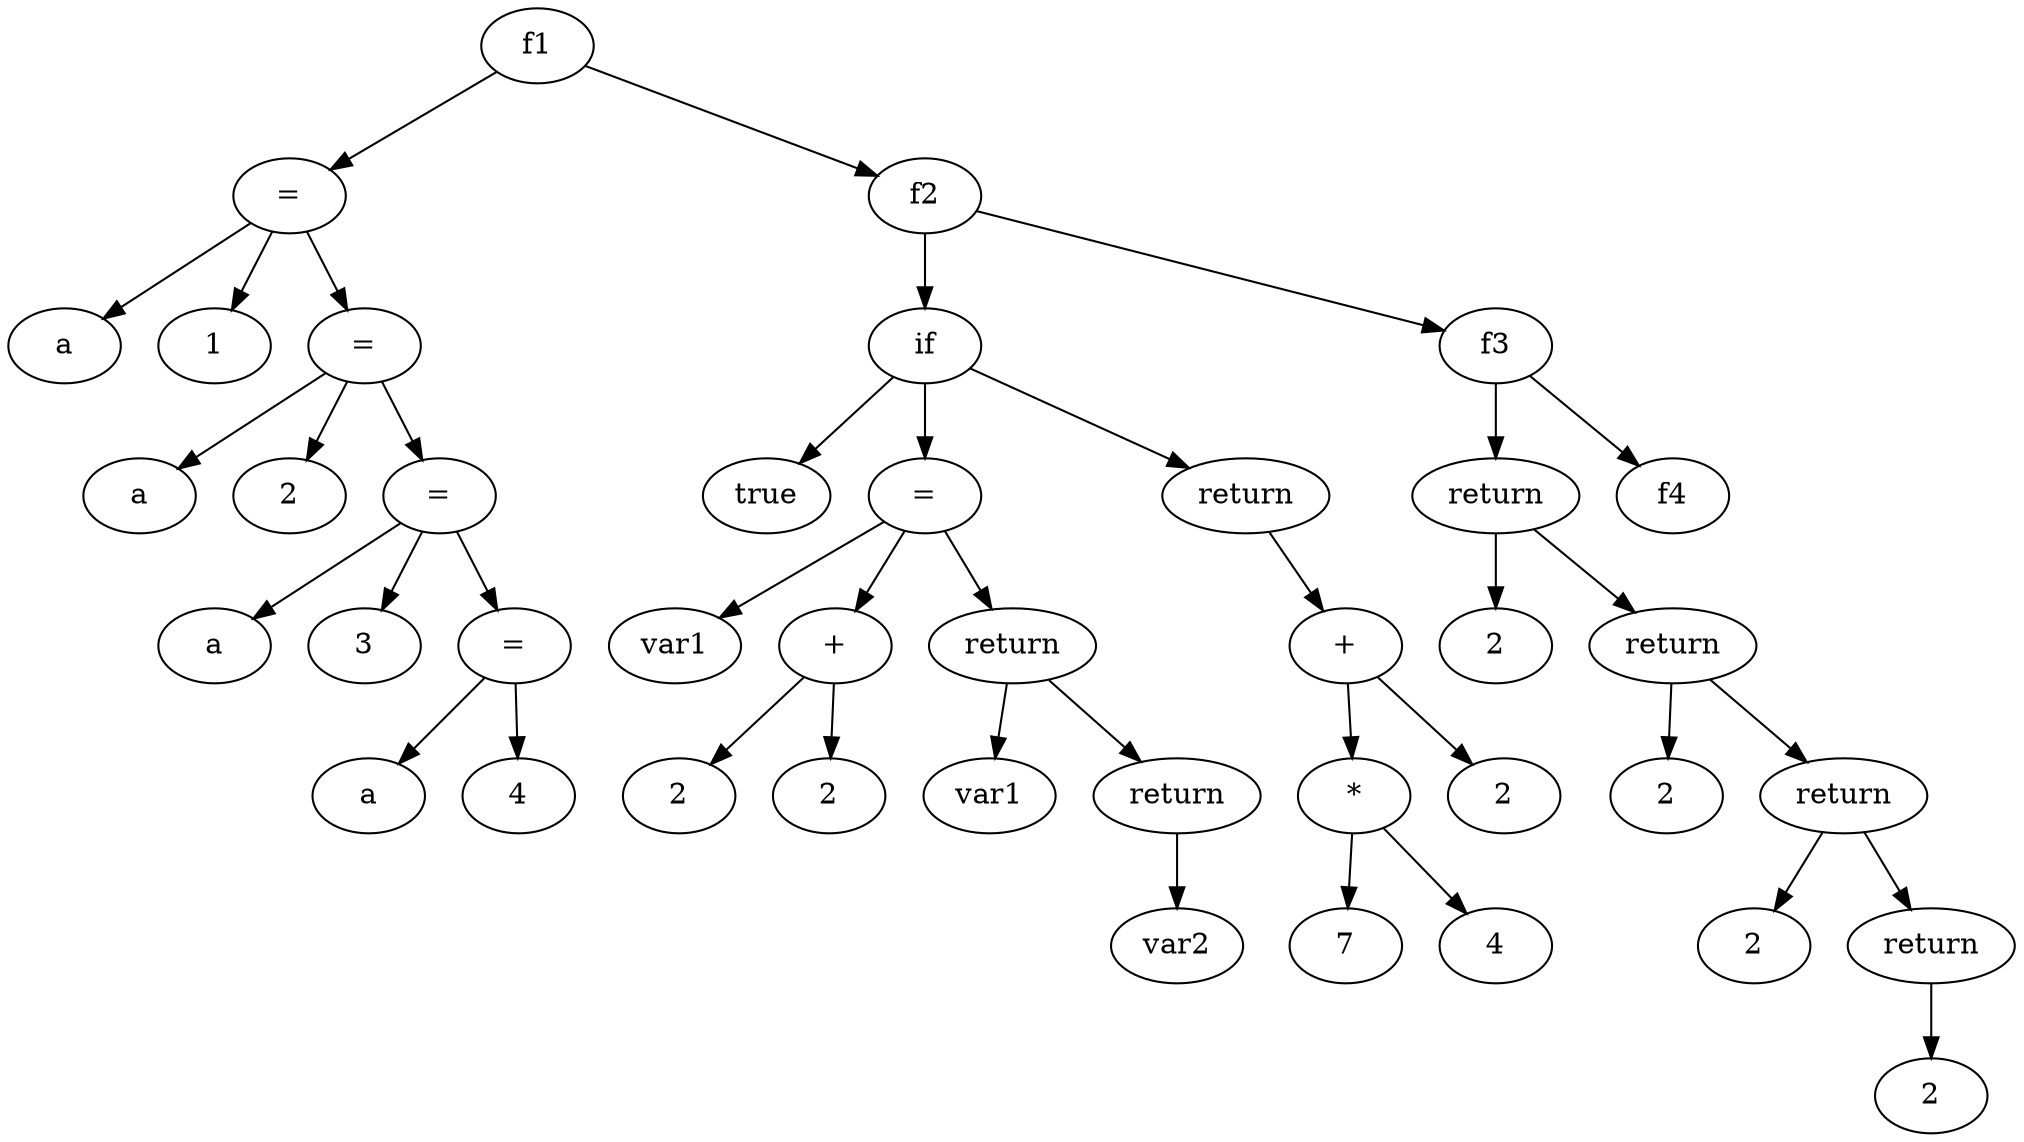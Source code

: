 # Executado assim: ./output2dot.sh 
# https://graphviz.org/doc/info/lang.html
digraph {
  x55856ecce430 -> x55856ecce550
  x55856ecce550 -> x55856ecce5a0
  x55856ecce5a0 [label="a"]
  x55856ecce550 -> x55856ecce520
  x55856ecce520 [label="1"]
  x55856ecce550 -> x55856ecce6a0
  x55856ecce6a0 -> x55856ecce6f0
  x55856ecce6f0 [label="a"]
  x55856ecce6a0 -> x55856ecce670
  x55856ecce670 [label="2"]
  x55856ecce6a0 -> x55856ecce7f0
  x55856ecce7f0 -> x55856ecce840
  x55856ecce840 [label="a"]
  x55856ecce7f0 -> x55856ecce7c0
  x55856ecce7c0 [label="3"]
  x55856ecce7f0 -> x55856ecce940
  x55856ecce940 -> x55856ecce990
  x55856ecce990 [label="a"]
  x55856ecce940 -> x55856ecce910
  x55856ecce910 [label="4"]
  x55856ecce940 [label="="]
  x55856ecce7f0 [label="="]
  x55856ecce6a0 [label="="]
  x55856ecce550 [label="="]
  x55856ecce430 -> x55856eccea40
  x55856eccea40 -> x55856ecceed0
  x55856ecceed0 -> x55856ecceab0
  x55856ecceab0 [label="true"]
  x55856ecceed0 -> x55856eccec70
  x55856eccec70 -> x55856eccecc0
  x55856eccecc0 [label="var1"]
  x55856eccec70 -> x55856eccec00
  x55856eccec00 -> x55856ecceb60
  x55856ecceb60 [label="2"]
  x55856eccec00 -> x55856eccebd0
  x55856eccebd0 [label="2"]
  x55856eccec00 [label="+"]
  x55856eccec70 -> x55856ecced80
  x55856ecced80 -> x55856ecced50
  x55856ecced50 [label="var1"]
  x55856ecced80 -> x55856eccee60
  x55856eccee60 -> x55856eccee30
  x55856eccee30 [label="var2"]
  x55856eccee60 [label="return"]
  x55856ecced80 [label="return"]
  x55856eccec70 [label="="]
  x55856ecceed0 -> x55856eccf170
  x55856eccf170 -> x55856eccf100
  x55856eccf100 -> x55856eccf020
  x55856eccf020 -> x55856eccef80
  x55856eccef80 [label="7"]
  x55856eccf020 -> x55856ecceff0
  x55856ecceff0 [label="4"]
  x55856eccf020 [label="*"]
  x55856eccf100 -> x55856eccf0d0
  x55856eccf0d0 [label="2"]
  x55856eccf100 [label="+"]
  x55856eccf170 [label="return"]
  x55856ecceed0 [label="if"]
  x55856eccea40 -> x55856eccf240
  x55856eccf240 -> x55856eccf2e0
  x55856eccf2e0 -> x55856eccf2b0
  x55856eccf2b0 [label="2"]
  x55856eccf2e0 -> x55856eccf3c0
  x55856eccf3c0 -> x55856eccf390
  x55856eccf390 [label="2"]
  x55856eccf3c0 -> x55856eccf4a0
  x55856eccf4a0 -> x55856eccf470
  x55856eccf470 [label="2"]
  x55856eccf4a0 -> x55856eccf580
  x55856eccf580 -> x55856eccf550
  x55856eccf550 [label="2"]
  x55856eccf580 [label="return"]
  x55856eccf4a0 [label="return"]
  x55856eccf3c0 [label="return"]
  x55856eccf2e0 [label="return"]
  x55856eccf240 -> x55856eccf650
  x55856eccf650 [label="f4"]
  x55856eccf240 [label="f3"]
  x55856eccea40 [label="f2"]
  x55856ecce430 [label="f1"]
}
